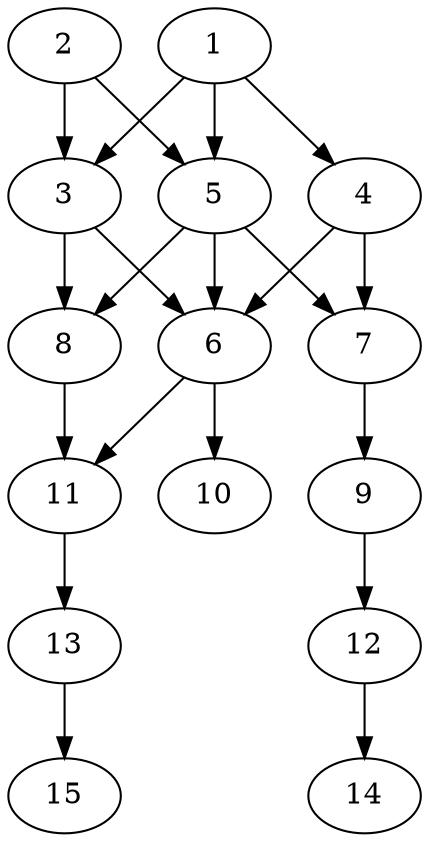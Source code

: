// DAG automatically generated by daggen at Thu Oct  3 13:59:26 2019
// ./daggen --dot -n 15 --ccr 0.5 --fat 0.5 --regular 0.9 --density 0.7 --mindata 5242880 --maxdata 52428800 
digraph G {
  1 [size="35667968", alpha="0.10", expect_size="17833984"] 
  1 -> 3 [size ="17833984"]
  1 -> 4 [size ="17833984"]
  1 -> 5 [size ="17833984"]
  2 [size="89247744", alpha="0.12", expect_size="44623872"] 
  2 -> 3 [size ="44623872"]
  2 -> 5 [size ="44623872"]
  3 [size="103565312", alpha="0.13", expect_size="51782656"] 
  3 -> 6 [size ="51782656"]
  3 -> 8 [size ="51782656"]
  4 [size="29507584", alpha="0.06", expect_size="14753792"] 
  4 -> 6 [size ="14753792"]
  4 -> 7 [size ="14753792"]
  5 [size="45795328", alpha="0.19", expect_size="22897664"] 
  5 -> 6 [size ="22897664"]
  5 -> 7 [size ="22897664"]
  5 -> 8 [size ="22897664"]
  6 [size="83898368", alpha="0.01", expect_size="41949184"] 
  6 -> 10 [size ="41949184"]
  6 -> 11 [size ="41949184"]
  7 [size="34260992", alpha="0.06", expect_size="17130496"] 
  7 -> 9 [size ="17130496"]
  8 [size="65155072", alpha="0.14", expect_size="32577536"] 
  8 -> 11 [size ="32577536"]
  9 [size="38850560", alpha="0.08", expect_size="19425280"] 
  9 -> 12 [size ="19425280"]
  10 [size="11470848", alpha="0.10", expect_size="5735424"] 
  11 [size="76994560", alpha="0.13", expect_size="38497280"] 
  11 -> 13 [size ="38497280"]
  12 [size="31275008", alpha="0.10", expect_size="15637504"] 
  12 -> 14 [size ="15637504"]
  13 [size="86376448", alpha="0.11", expect_size="43188224"] 
  13 -> 15 [size ="43188224"]
  14 [size="53245952", alpha="0.02", expect_size="26622976"] 
  15 [size="82976768", alpha="0.10", expect_size="41488384"] 
}
